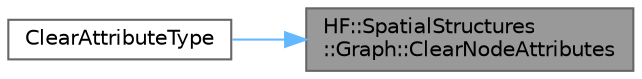 digraph "HF::SpatialStructures::Graph::ClearNodeAttributes"
{
 // LATEX_PDF_SIZE
  bgcolor="transparent";
  edge [fontname=Helvetica,fontsize=10,labelfontname=Helvetica,labelfontsize=10];
  node [fontname=Helvetica,fontsize=10,shape=box,height=0.2,width=0.4];
  rankdir="RL";
  Node1 [label="HF::SpatialStructures\l::Graph::ClearNodeAttributes",height=0.2,width=0.4,color="gray40", fillcolor="grey60", style="filled", fontcolor="black",tooltip="Clears the attribute at name and all of its contents from the internal hashmap"];
  Node1 -> Node2 [dir="back",color="steelblue1",style="solid"];
  Node2 [label="ClearAttributeType",height=0.2,width=0.4,color="grey40", fillcolor="white", style="filled",URL="$a00458.html#ga718c5819f2cc2ffad1b9e8d0cb61dd9c",tooltip="Deletes the node attribute values of the type denoted by s, from graph *g."];
}
